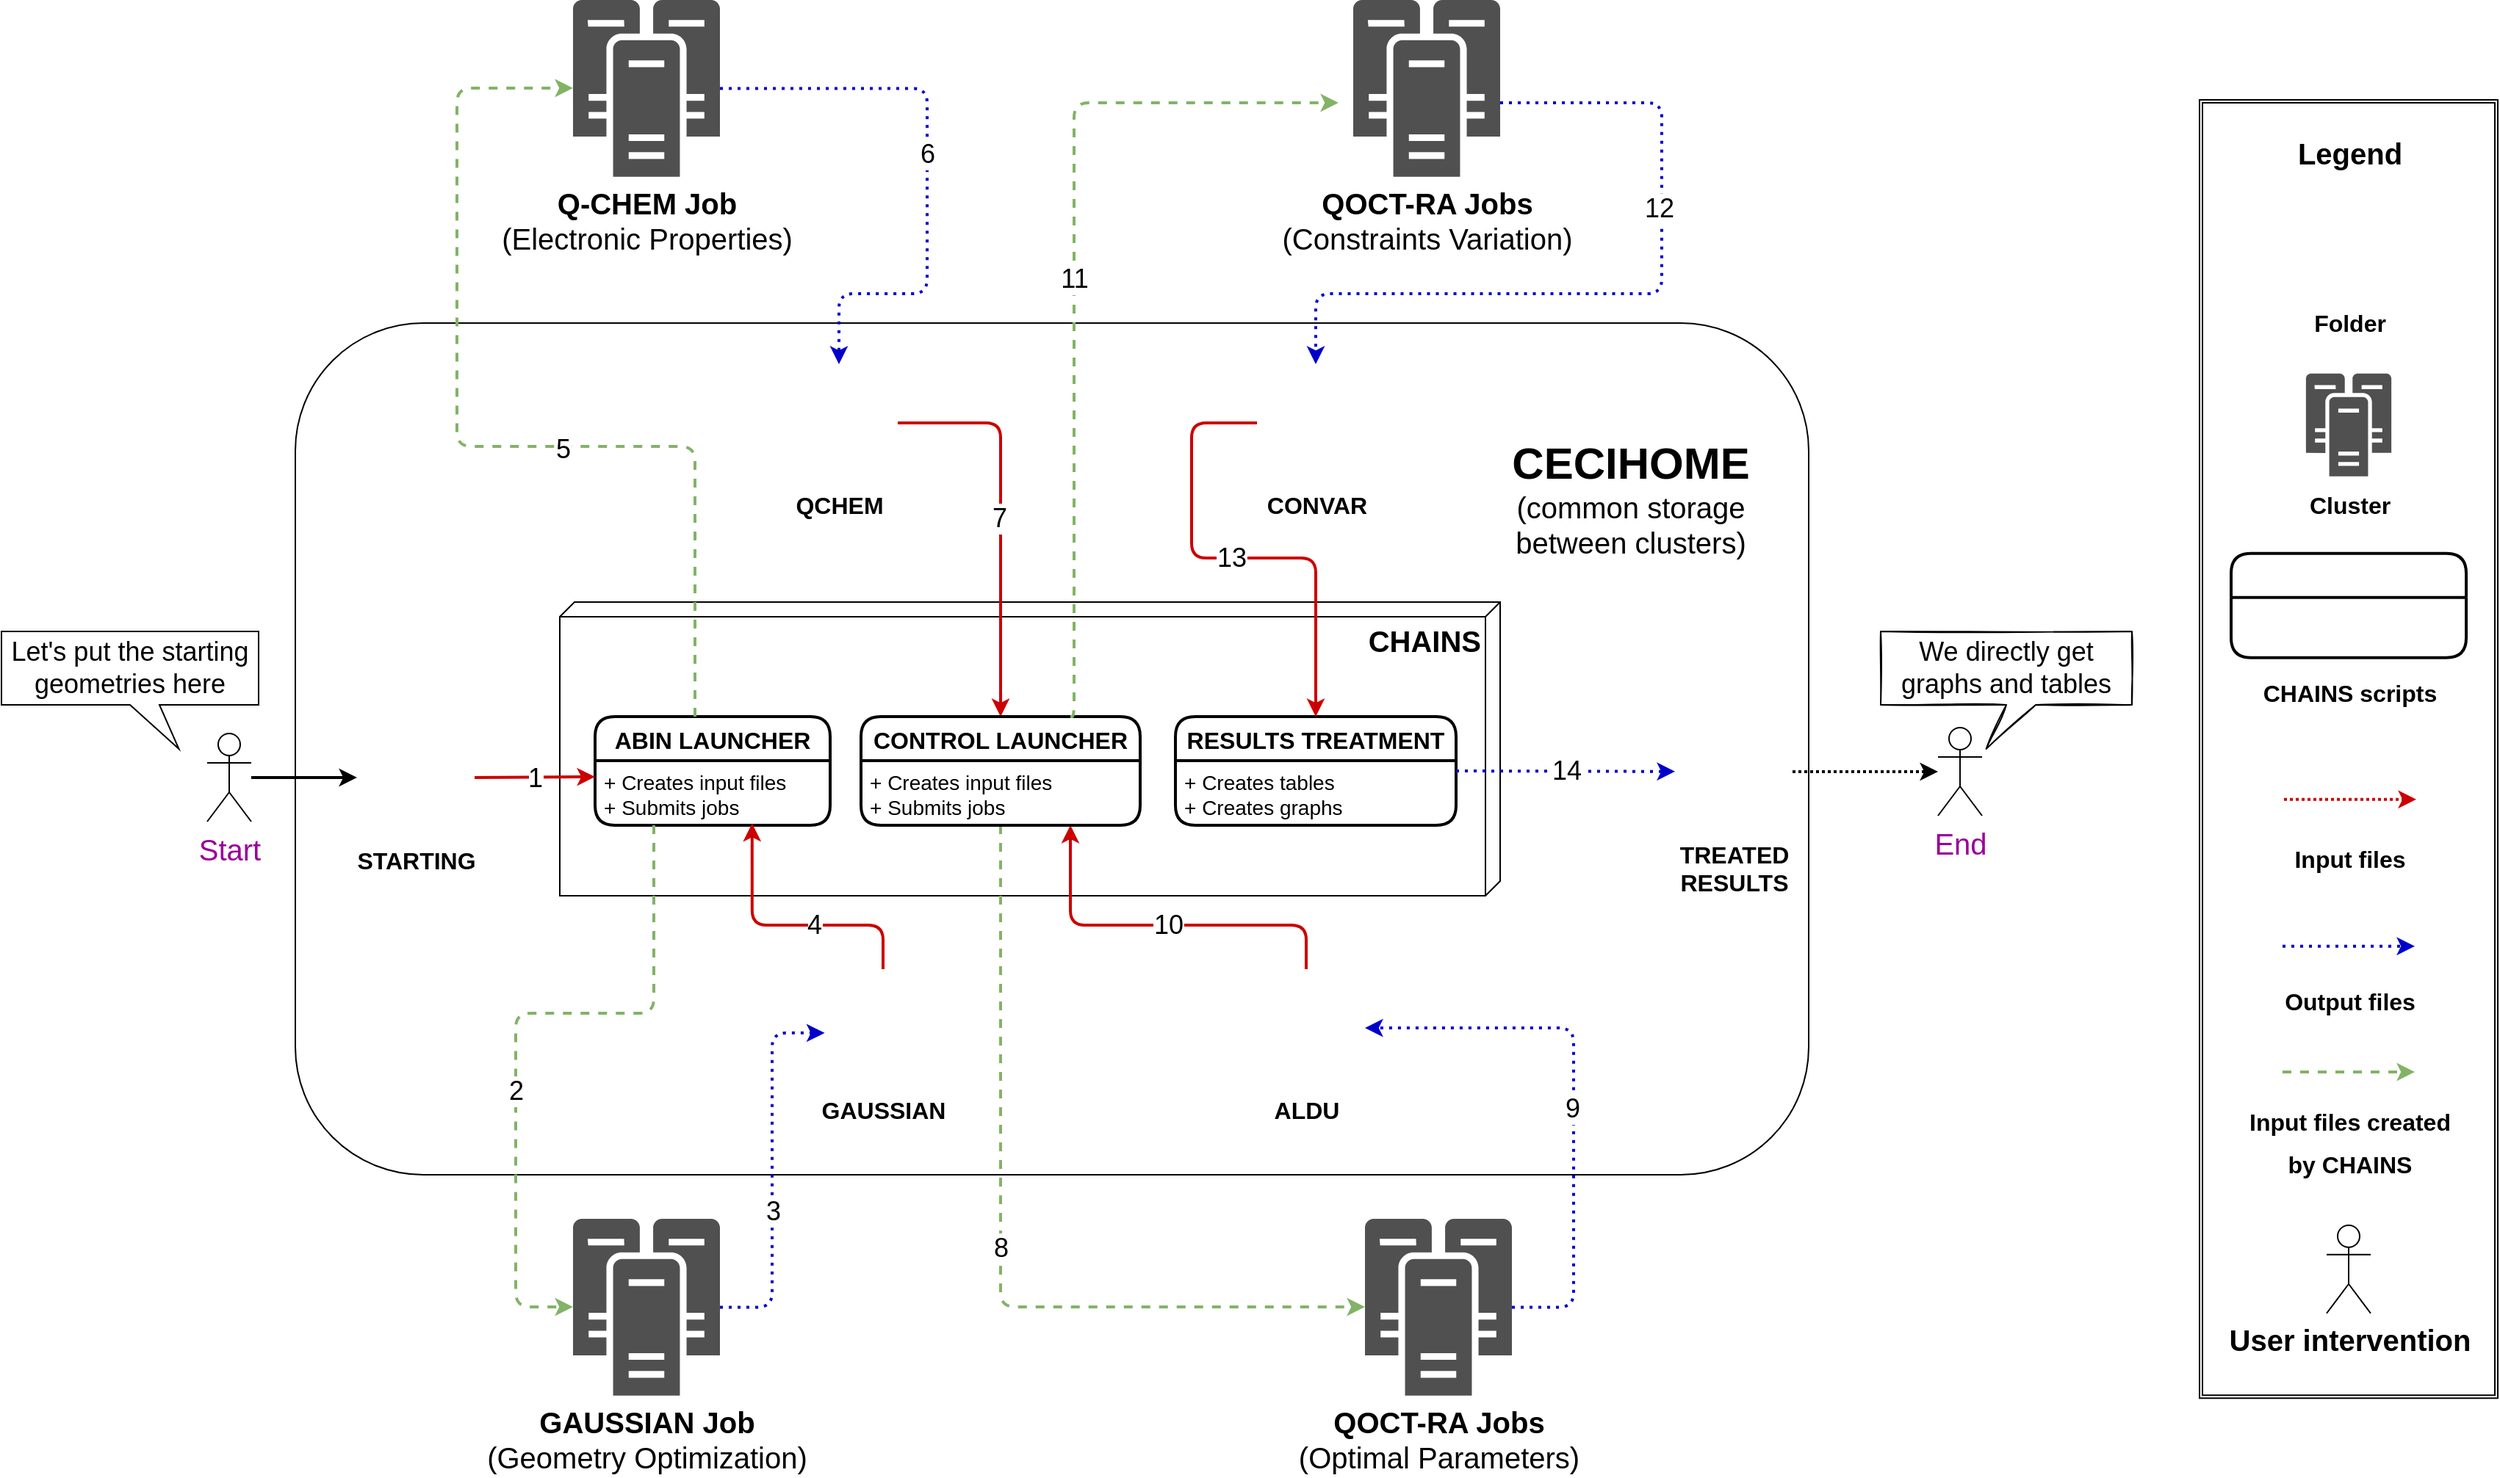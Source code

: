 <mxfile version="20.2.2"><diagram id="oDAFBVokc_pXZUpDWFh-" name="Page-1"><mxGraphModel dx="2370" dy="1253" grid="1" gridSize="10" guides="1" tooltips="1" connect="1" arrows="1" fold="1" page="1" pageScale="1" pageWidth="1500" pageHeight="1200" math="0" shadow="0"><root><mxCell id="0"/><mxCell id="1" parent="0"/><mxCell id="QxO57SGYFA1e94odiCVw-58" value="" style="whiteSpace=wrap;html=1;fontSize=20;align=right;rounded=1;" parent="1" vertex="1"><mxGeometry x="250" y="310" width="1030" height="580" as="geometry"/></mxCell><mxCell id="QxO57SGYFA1e94odiCVw-16" value="&lt;div style=&quot;font-size: 20px&quot; align=&quot;right&quot;&gt;&lt;b style=&quot;font-size: 20px&quot;&gt;CHAINS&lt;/b&gt;&lt;/div&gt;" style="verticalAlign=top;align=right;spacingTop=8;spacingLeft=2;spacingRight=12;shape=cube;size=10;direction=south;fontStyle=0;html=1;fontSize=20;rounded=1;" parent="1" vertex="1"><mxGeometry x="430" y="500" width="640" height="200" as="geometry"/></mxCell><mxCell id="QxO57SGYFA1e94odiCVw-7" value="&lt;span style=&quot;font-size: 16px&quot;&gt;STARTING&lt;/span&gt;" style="shape=image;html=1;verticalAlign=top;verticalLabelPosition=bottom;labelBackgroundColor=#ffffff;imageAspect=0;aspect=fixed;image=https://cdn2.iconfinder.com/data/icons/essential-web-3/50/folder-open-storage-file-organize-128.png;fontSize=16;fontStyle=1;rounded=1;" parent="1" vertex="1"><mxGeometry x="292" y="579.5" width="80" height="80" as="geometry"/></mxCell><mxCell id="QxO57SGYFA1e94odiCVw-10" value="GAUSSIAN" style="shape=image;html=1;verticalAlign=top;verticalLabelPosition=bottom;labelBackgroundColor=#ffffff;imageAspect=0;aspect=fixed;image=https://cdn2.iconfinder.com/data/icons/essential-web-3/50/folder-open-storage-file-organize-128.png;fontSize=16;fontStyle=1;rounded=1;" parent="1" vertex="1"><mxGeometry x="610" y="750" width="80" height="80" as="geometry"/></mxCell><mxCell id="QxO57SGYFA1e94odiCVw-11" value="QCHEM" style="shape=image;html=1;verticalAlign=top;verticalLabelPosition=bottom;labelBackgroundColor=#ffffff;imageAspect=0;aspect=fixed;image=https://cdn2.iconfinder.com/data/icons/essential-web-3/50/folder-open-storage-file-organize-128.png;fontSize=16;fontStyle=1;rounded=1;" parent="1" vertex="1"><mxGeometry x="580" y="338" width="80" height="80" as="geometry"/></mxCell><mxCell id="QxO57SGYFA1e94odiCVw-12" value="ALDU" style="shape=image;html=1;verticalAlign=top;verticalLabelPosition=bottom;labelBackgroundColor=#ffffff;imageAspect=0;aspect=fixed;image=https://cdn2.iconfinder.com/data/icons/essential-web-3/50/folder-open-storage-file-organize-128.png;fontSize=16;fontStyle=1;rounded=1;" parent="1" vertex="1"><mxGeometry x="898" y="750" width="80" height="80" as="geometry"/></mxCell><mxCell id="QxO57SGYFA1e94odiCVw-13" value="TREATED&lt;br&gt;RESULTS" style="shape=image;html=1;verticalAlign=top;verticalLabelPosition=bottom;labelBackgroundColor=#ffffff;imageAspect=0;aspect=fixed;image=https://cdn2.iconfinder.com/data/icons/essential-web-3/50/folder-open-storage-file-organize-128.png;fontSize=16;fontStyle=1;rounded=1;" parent="1" vertex="1"><mxGeometry x="1189" y="575.5" width="80" height="80" as="geometry"/></mxCell><mxCell id="QxO57SGYFA1e94odiCVw-34" value="&lt;b&gt;GAUSSIAN Job&lt;/b&gt; &lt;br&gt;(Geometry Optimization)" style="pointerEvents=1;shadow=0;dashed=0;html=1;strokeColor=none;fillColor=#505050;labelPosition=center;verticalLabelPosition=bottom;verticalAlign=top;outlineConnect=0;align=center;shape=mxgraph.office.servers.cluster_server;fontSize=20;aspect=fixed;rounded=1;" parent="1" vertex="1"><mxGeometry x="439" y="920" width="100" height="120.41" as="geometry"/></mxCell><mxCell id="QxO57SGYFA1e94odiCVw-43" value="&lt;b&gt;Q-CHEM Job&lt;/b&gt; &lt;br&gt;&lt;div&gt;(Electronic Properties)&lt;/div&gt;" style="pointerEvents=1;shadow=0;dashed=0;html=1;strokeColor=none;fillColor=#505050;labelPosition=center;verticalLabelPosition=bottom;verticalAlign=top;outlineConnect=0;align=center;shape=mxgraph.office.servers.cluster_server;fontSize=20;aspect=fixed;rounded=1;" parent="1" vertex="1"><mxGeometry x="439" y="90" width="100" height="120.41" as="geometry"/></mxCell><mxCell id="QxO57SGYFA1e94odiCVw-48" value="&lt;b&gt;QOCT-RA Jobs&lt;/b&gt; &lt;br&gt;(Optimal Parameters)" style="pointerEvents=1;shadow=0;dashed=0;html=1;strokeColor=none;fillColor=#505050;labelPosition=center;verticalLabelPosition=bottom;verticalAlign=top;outlineConnect=0;align=center;shape=mxgraph.office.servers.cluster_server;fontSize=20;aspect=fixed;rounded=1;" parent="1" vertex="1"><mxGeometry x="978" y="920" width="100" height="120.41" as="geometry"/></mxCell><mxCell id="QxO57SGYFA1e94odiCVw-59" value="&lt;font style=&quot;font-size: 30px&quot;&gt;&lt;b&gt;CECIHOME&lt;/b&gt;&lt;/font&gt;&lt;br&gt;&lt;div&gt;(common storage &lt;br&gt;&lt;/div&gt;&lt;div&gt;between clusters)&lt;/div&gt;" style="text;html=1;strokeColor=none;fillColor=none;align=center;verticalAlign=middle;whiteSpace=wrap;fontSize=20;rounded=1;" parent="1" vertex="1"><mxGeometry x="1049" y="370" width="220" height="118" as="geometry"/></mxCell><mxCell id="QxO57SGYFA1e94odiCVw-60" value="&lt;font color=&quot;#990099&quot;&gt;Start&lt;/font&gt;" style="shape=umlActor;verticalLabelPosition=bottom;verticalAlign=top;html=1;outlineConnect=0;fontSize=20;align=center;rounded=1;" parent="1" vertex="1"><mxGeometry x="190" y="589.5" width="30" height="60" as="geometry"/></mxCell><mxCell id="QxO57SGYFA1e94odiCVw-64" value="&lt;font color=&quot;#990099&quot;&gt;End&lt;/font&gt;" style="shape=umlActor;verticalLabelPosition=bottom;verticalAlign=top;html=1;outlineConnect=0;fontSize=20;align=center;rounded=1;" parent="1" vertex="1"><mxGeometry x="1368" y="585.5" width="30" height="60" as="geometry"/></mxCell><mxCell id="QxO57SGYFA1e94odiCVw-25" value="ABIN LAUNCHER" style="swimlane;childLayout=stackLayout;horizontal=1;startSize=30;horizontalStack=0;fontSize=16;fontStyle=1;strokeWidth=2;resizeParent=0;resizeLast=1;shadow=0;dashed=0;align=center;rounded=1;" parent="1" vertex="1"><mxGeometry x="454" y="578" width="160" height="74" as="geometry"/></mxCell><mxCell id="QxO57SGYFA1e94odiCVw-26" value="+ Creates input files&#xA;+ Submits jobs" style="align=left;strokeColor=none;fillColor=none;spacingLeft=4;fontSize=14;verticalAlign=top;resizable=0;rotatable=0;part=1;rounded=1;" parent="QxO57SGYFA1e94odiCVw-25" vertex="1"><mxGeometry y="30" width="160" height="44" as="geometry"/></mxCell><mxCell id="QxO57SGYFA1e94odiCVw-29" value="RESULTS TREATMENT" style="swimlane;childLayout=stackLayout;horizontal=1;startSize=30;horizontalStack=0;fontSize=16;fontStyle=1;strokeWidth=2;resizeParent=0;resizeLast=1;shadow=0;dashed=0;align=center;rounded=1;" parent="1" vertex="1"><mxGeometry x="849" y="577.995" width="191" height="74.01" as="geometry"/></mxCell><mxCell id="QxO57SGYFA1e94odiCVw-30" value="+ Creates tables&#xA;+ Creates graphs" style="align=left;strokeColor=none;fillColor=none;spacingLeft=4;fontSize=14;verticalAlign=top;resizable=0;rotatable=0;part=1;rounded=1;" parent="QxO57SGYFA1e94odiCVw-29" vertex="1"><mxGeometry y="30" width="191" height="44.01" as="geometry"/></mxCell><mxCell id="eIyXIAfSM2_SocFCffGe-3" value="" style="endArrow=classic;html=1;fontSize=20;strokeWidth=2;" parent="1" source="QxO57SGYFA1e94odiCVw-60" target="QxO57SGYFA1e94odiCVw-7" edge="1"><mxGeometry relative="1" as="geometry"><mxPoint x="70" y="734" as="sourcePoint"/><mxPoint x="170" y="734" as="targetPoint"/></mxGeometry></mxCell><mxCell id="eIyXIAfSM2_SocFCffGe-5" value="" style="endArrow=classic;html=1;fontSize=20;entryX=0;entryY=0.25;entryDx=0;entryDy=0;strokeColor=#CC0000;exitX=1;exitY=0.5;exitDx=0;exitDy=0;strokeWidth=2;" parent="1" source="QxO57SGYFA1e94odiCVw-7" target="QxO57SGYFA1e94odiCVw-26" edge="1"><mxGeometry relative="1" as="geometry"><mxPoint x="298" y="620" as="sourcePoint"/><mxPoint x="400" y="740" as="targetPoint"/></mxGeometry></mxCell><mxCell id="eIyXIAfSM2_SocFCffGe-6" value="1" style="edgeLabel;resizable=0;html=1;align=center;verticalAlign=middle;fontSize=18;rounded=1;" parent="eIyXIAfSM2_SocFCffGe-5" connectable="0" vertex="1"><mxGeometry relative="1" as="geometry"/></mxCell><mxCell id="eIyXIAfSM2_SocFCffGe-8" value="" style="endArrow=classic;html=1;fontSize=20;jumpStyle=none;edgeStyle=orthogonalEdgeStyle;strokeColor=#82b366;dashed=1;exitX=0.25;exitY=1;exitDx=0;exitDy=0;fillColor=#d5e8d4;strokeWidth=2;" parent="1" source="QxO57SGYFA1e94odiCVw-26" target="QxO57SGYFA1e94odiCVw-34" edge="1"><mxGeometry relative="1" as="geometry"><mxPoint x="510" y="650" as="sourcePoint"/><mxPoint x="470" y="620.25" as="targetPoint"/><Array as="points"><mxPoint x="494" y="780"/><mxPoint x="400" y="780"/><mxPoint x="400" y="980"/></Array></mxGeometry></mxCell><mxCell id="eIyXIAfSM2_SocFCffGe-9" value="2" style="edgeLabel;resizable=0;html=1;align=center;verticalAlign=middle;fontSize=18;rounded=1;" parent="eIyXIAfSM2_SocFCffGe-8" connectable="0" vertex="1"><mxGeometry relative="1" as="geometry"><mxPoint y="44" as="offset"/></mxGeometry></mxCell><mxCell id="eIyXIAfSM2_SocFCffGe-10" value="" style="endArrow=classic;html=1;fontSize=20;jumpStyle=none;entryX=0.003;entryY=0.543;entryDx=0;entryDy=0;entryPerimeter=0;edgeStyle=orthogonalEdgeStyle;strokeColor=#0000CC;dashed=1;dashPattern=1 2;strokeWidth=2;" parent="1" source="QxO57SGYFA1e94odiCVw-34" target="QxO57SGYFA1e94odiCVw-10" edge="1"><mxGeometry relative="1" as="geometry"><mxPoint x="590" y="720" as="sourcePoint"/><mxPoint x="530" y="1030" as="targetPoint"/></mxGeometry></mxCell><mxCell id="eIyXIAfSM2_SocFCffGe-11" value="3" style="edgeLabel;resizable=0;html=1;align=center;verticalAlign=middle;fontSize=18;rounded=1;" parent="eIyXIAfSM2_SocFCffGe-10" connectable="0" vertex="1"><mxGeometry relative="1" as="geometry"><mxPoint y="28" as="offset"/></mxGeometry></mxCell><mxCell id="eIyXIAfSM2_SocFCffGe-14" value="" style="endArrow=classic;html=1;fontSize=20;jumpStyle=none;entryX=0.668;entryY=0.972;entryDx=0;entryDy=0;entryPerimeter=0;edgeStyle=orthogonalEdgeStyle;exitX=0.5;exitY=0;exitDx=0;exitDy=0;strokeColor=#CC0000;strokeWidth=2;" parent="1" source="QxO57SGYFA1e94odiCVw-10" target="QxO57SGYFA1e94odiCVw-26" edge="1"><mxGeometry relative="1" as="geometry"><mxPoint x="510" y="1030.2" as="sourcePoint"/><mxPoint x="620.24" y="803.44" as="targetPoint"/><Array as="points"><mxPoint x="650" y="720"/><mxPoint x="561" y="720"/></Array></mxGeometry></mxCell><mxCell id="eIyXIAfSM2_SocFCffGe-15" value="4" style="edgeLabel;resizable=0;html=1;align=center;verticalAlign=middle;fontSize=18;rounded=1;" parent="eIyXIAfSM2_SocFCffGe-14" connectable="0" vertex="1"><mxGeometry relative="1" as="geometry"><mxPoint x="17" as="offset"/></mxGeometry></mxCell><mxCell id="eIyXIAfSM2_SocFCffGe-20" value="" style="endArrow=classic;html=1;fontSize=20;entryX=0.5;entryY=0;entryDx=0;entryDy=0;edgeStyle=orthogonalEdgeStyle;strokeColor=#CC0000;strokeWidth=2;" parent="1" target="QxO57SGYFA1e94odiCVw-27" edge="1"><mxGeometry relative="1" as="geometry"><mxPoint x="660" y="378" as="sourcePoint"/><mxPoint x="830" y="470.25" as="targetPoint"/><Array as="points"><mxPoint x="730" y="378"/></Array></mxGeometry></mxCell><mxCell id="eIyXIAfSM2_SocFCffGe-21" value="7" style="edgeLabel;resizable=0;html=1;align=center;verticalAlign=middle;fontSize=18;rounded=1;" parent="eIyXIAfSM2_SocFCffGe-20" connectable="0" vertex="1"><mxGeometry relative="1" as="geometry"><mxPoint x="-1" as="offset"/></mxGeometry></mxCell><mxCell id="eIyXIAfSM2_SocFCffGe-22" value="" style="endArrow=classic;html=1;fontSize=20;exitX=0.5;exitY=1;exitDx=0;exitDy=0;edgeStyle=orthogonalEdgeStyle;strokeColor=#82b366;dashed=1;fillColor=#d5e8d4;strokeWidth=2;" parent="1" source="QxO57SGYFA1e94odiCVw-27" target="QxO57SGYFA1e94odiCVw-48" edge="1"><mxGeometry relative="1" as="geometry"><mxPoint x="750" y="878.41" as="sourcePoint"/><mxPoint x="790" y="1080.41" as="targetPoint"/><Array as="points"><mxPoint x="730" y="980"/></Array></mxGeometry></mxCell><mxCell id="eIyXIAfSM2_SocFCffGe-23" value="8" style="edgeLabel;resizable=0;html=1;align=center;verticalAlign=middle;fontSize=18;rounded=1;" parent="eIyXIAfSM2_SocFCffGe-22" connectable="0" vertex="1"><mxGeometry relative="1" as="geometry"><mxPoint as="offset"/></mxGeometry></mxCell><mxCell id="eIyXIAfSM2_SocFCffGe-24" value="" style="endArrow=classic;html=1;fontSize=20;entryX=1;entryY=0.5;entryDx=0;entryDy=0;edgeStyle=orthogonalEdgeStyle;strokeColor=#0000CC;dashed=1;dashPattern=1 2;strokeWidth=2;" parent="1" source="QxO57SGYFA1e94odiCVw-48" target="QxO57SGYFA1e94odiCVw-12" edge="1"><mxGeometry relative="1" as="geometry"><mxPoint x="720" y="388" as="sourcePoint"/><mxPoint x="760" y="590" as="targetPoint"/><Array as="points"><mxPoint x="1120" y="980"/><mxPoint x="1120" y="790"/></Array></mxGeometry></mxCell><mxCell id="eIyXIAfSM2_SocFCffGe-25" value="9" style="edgeLabel;resizable=0;html=1;align=center;verticalAlign=middle;fontSize=18;rounded=1;" parent="eIyXIAfSM2_SocFCffGe-24" connectable="0" vertex="1"><mxGeometry relative="1" as="geometry"><mxPoint x="-1" y="10" as="offset"/></mxGeometry></mxCell><mxCell id="eIyXIAfSM2_SocFCffGe-26" value="" style="endArrow=classic;html=1;fontSize=20;jumpStyle=none;edgeStyle=orthogonalEdgeStyle;strokeColor=#CC0000;strokeWidth=2;entryX=0.75;entryY=1;entryDx=0;entryDy=0;" parent="1" source="QxO57SGYFA1e94odiCVw-12" target="QxO57SGYFA1e94odiCVw-27" edge="1"><mxGeometry relative="1" as="geometry"><mxPoint x="873.12" y="750" as="sourcePoint"/><mxPoint x="949" y="654" as="targetPoint"/><Array as="points"><mxPoint x="870" y="720"/><mxPoint x="778" y="720"/><mxPoint x="778" y="690"/></Array></mxGeometry></mxCell><mxCell id="eIyXIAfSM2_SocFCffGe-27" value="10" style="edgeLabel;resizable=0;html=1;align=center;verticalAlign=middle;fontSize=18;rounded=1;" parent="eIyXIAfSM2_SocFCffGe-26" connectable="0" vertex="1"><mxGeometry relative="1" as="geometry"><mxPoint x="5" as="offset"/></mxGeometry></mxCell><mxCell id="eIyXIAfSM2_SocFCffGe-28" value="" style="endArrow=classic;html=1;fontSize=20;exitX=1;exitY=0.5;exitDx=0;exitDy=0;strokeColor=#0000CC;dashed=1;dashPattern=1 2;strokeWidth=2;" parent="1" source="QxO57SGYFA1e94odiCVw-29" target="QxO57SGYFA1e94odiCVw-13" edge="1"><mxGeometry relative="1" as="geometry"><mxPoint x="1032" y="690" as="sourcePoint"/><mxPoint x="1204" y="690.25" as="targetPoint"/></mxGeometry></mxCell><mxCell id="eIyXIAfSM2_SocFCffGe-29" value="14" style="edgeLabel;resizable=0;html=1;align=center;verticalAlign=middle;fontSize=18;rounded=1;" parent="eIyXIAfSM2_SocFCffGe-28" connectable="0" vertex="1"><mxGeometry relative="1" as="geometry"/></mxCell><mxCell id="eIyXIAfSM2_SocFCffGe-30" value="" style="endArrow=classic;html=1;fontSize=20;exitX=1;exitY=0.5;exitDx=0;exitDy=0;dashed=1;dashPattern=1 1;strokeWidth=2;" parent="1" source="QxO57SGYFA1e94odiCVw-13" target="QxO57SGYFA1e94odiCVw-64" edge="1"><mxGeometry relative="1" as="geometry"><mxPoint x="1280" y="700.0" as="sourcePoint"/><mxPoint x="1454" y="700" as="targetPoint"/></mxGeometry></mxCell><mxCell id="eIyXIAfSM2_SocFCffGe-32" value="" style="endArrow=classic;html=1;fontSize=20;jumpStyle=none;exitX=0.425;exitY=0;exitDx=0;exitDy=0;edgeStyle=orthogonalEdgeStyle;strokeColor=#82b366;dashed=1;exitPerimeter=0;fillColor=#d5e8d4;strokeWidth=2;" parent="1" source="QxO57SGYFA1e94odiCVw-25" target="QxO57SGYFA1e94odiCVw-43" edge="1"><mxGeometry relative="1" as="geometry"><mxPoint x="550" y="580" as="sourcePoint"/><mxPoint x="350" y="150" as="targetPoint"/><Array as="points"><mxPoint x="522" y="394"/><mxPoint x="360" y="394"/><mxPoint x="360" y="150"/></Array></mxGeometry></mxCell><mxCell id="eIyXIAfSM2_SocFCffGe-33" value="5" style="edgeLabel;resizable=0;html=1;align=center;verticalAlign=middle;fontSize=18;rounded=1;" parent="eIyXIAfSM2_SocFCffGe-32" connectable="0" vertex="1"><mxGeometry relative="1" as="geometry"><mxPoint x="60" y="2" as="offset"/></mxGeometry></mxCell><mxCell id="QxO57SGYFA1e94odiCVw-27" value="CONTROL LAUNCHER" style="swimlane;childLayout=stackLayout;horizontal=1;startSize=30;horizontalStack=0;fontSize=16;fontStyle=1;strokeWidth=2;resizeParent=0;resizeLast=1;shadow=0;dashed=0;align=center;rounded=1;" parent="1" vertex="1"><mxGeometry x="635" y="578" width="190" height="74" as="geometry"/></mxCell><mxCell id="QxO57SGYFA1e94odiCVw-28" value="+ Creates input files&#xA;+ Submits jobs" style="align=left;strokeColor=none;fillColor=none;spacingLeft=4;fontSize=14;verticalAlign=top;resizable=0;rotatable=0;part=1;rounded=1;" parent="QxO57SGYFA1e94odiCVw-27" vertex="1"><mxGeometry y="30" width="190" height="44" as="geometry"/></mxCell><mxCell id="7hMAUDIdM-frHvh-ObMO-23" value="&lt;div align=&quot;center&quot;&gt;Let's put the starting geometries here&lt;/div&gt;" style="shape=callout;whiteSpace=wrap;html=1;perimeter=calloutPerimeter;fontSize=18;align=center;position2=0.69;" parent="1" vertex="1"><mxGeometry x="50" y="520" width="175" height="80" as="geometry"/></mxCell><mxCell id="7hMAUDIdM-frHvh-ObMO-24" value="We directly get graphs and tables" style="shape=callout;whiteSpace=wrap;html=1;perimeter=calloutPerimeter;fontSize=18;align=center;position2=0.42;sketch=1;" parent="1" vertex="1"><mxGeometry x="1329" y="520" width="171" height="80" as="geometry"/></mxCell><mxCell id="eIyXIAfSM2_SocFCffGe-18" value="" style="endArrow=classic;html=1;fontSize=20;edgeStyle=orthogonalEdgeStyle;entryX=0.5;entryY=0;entryDx=0;entryDy=0;strokeColor=#0000CC;dashed=1;dashPattern=1 2;strokeWidth=2;" parent="1" source="QxO57SGYFA1e94odiCVw-43" target="QxO57SGYFA1e94odiCVw-11" edge="1"><mxGeometry relative="1" as="geometry"><mxPoint x="590" y="140" as="sourcePoint"/><mxPoint x="760" y="338" as="targetPoint"/><Array as="points"><mxPoint x="680" y="150"/><mxPoint x="680" y="290"/><mxPoint x="620" y="290"/></Array></mxGeometry></mxCell><mxCell id="eIyXIAfSM2_SocFCffGe-19" value="6" style="edgeLabel;resizable=0;html=1;align=center;verticalAlign=middle;fontSize=18;rounded=1;" parent="eIyXIAfSM2_SocFCffGe-18" connectable="0" vertex="1"><mxGeometry relative="1" as="geometry"><mxPoint y="-9" as="offset"/></mxGeometry></mxCell><mxCell id="66Vas3PQ9XI29hhNetnq-27" value="" style="group" parent="1" vertex="1" connectable="0"><mxGeometry x="1545.995" y="158.005" width="203" height="884.13" as="geometry"/></mxCell><mxCell id="66Vas3PQ9XI29hhNetnq-1" value="" style="shape=ext;double=1;rounded=0;whiteSpace=wrap;html=1;fontSize=20;rotation=90;" parent="66Vas3PQ9XI29hhNetnq-27" vertex="1"><mxGeometry x="-340.565" y="340.565" width="884.13" height="203" as="geometry"/></mxCell><mxCell id="66Vas3PQ9XI29hhNetnq-2" value="Legend" style="text;strokeColor=none;fillColor=none;html=1;fontSize=20;fontStyle=1;verticalAlign=middle;align=center;sketch=1;" parent="66Vas3PQ9XI29hhNetnq-27" vertex="1"><mxGeometry x="51.505" y="16.375" width="100" height="40" as="geometry"/></mxCell><mxCell id="66Vas3PQ9XI29hhNetnq-3" value="Folder" style="shape=image;html=1;verticalAlign=top;verticalLabelPosition=bottom;labelBackgroundColor=#ffffff;imageAspect=0;aspect=fixed;image=https://cdn2.iconfinder.com/data/icons/essential-web-3/50/folder-open-storage-file-organize-128.png;fontSize=16;fontStyle=1;rounded=1;" parent="66Vas3PQ9XI29hhNetnq-27" vertex="1"><mxGeometry x="66.505" y="66.375" width="70" height="70" as="geometry"/></mxCell><mxCell id="66Vas3PQ9XI29hhNetnq-4" value="&lt;b&gt;&lt;font style=&quot;font-size: 16px&quot;&gt;Cluster&lt;/font&gt;&lt;/b&gt;" style="pointerEvents=1;shadow=0;dashed=0;html=1;strokeColor=none;fillColor=#505050;labelPosition=center;verticalLabelPosition=bottom;verticalAlign=top;outlineConnect=0;align=center;shape=mxgraph.office.servers.cluster_server;fontSize=20;aspect=fixed;rounded=1;" parent="66Vas3PQ9XI29hhNetnq-27" vertex="1"><mxGeometry x="72.44" y="186.375" width="58.13" height="70" as="geometry"/></mxCell><mxCell id="66Vas3PQ9XI29hhNetnq-17" value="" style="group" parent="66Vas3PQ9XI29hhNetnq-27" vertex="1" connectable="0"><mxGeometry x="21.505" y="308.875" width="160" height="115.5" as="geometry"/></mxCell><mxCell id="66Vas3PQ9XI29hhNetnq-5" value="" style="swimlane;childLayout=stackLayout;horizontal=1;startSize=30;horizontalStack=0;fontSize=14;fontStyle=1;strokeWidth=2;resizeParent=0;resizeLast=1;shadow=0;dashed=0;align=center;rounded=1;aspect=fixed;container=0;" parent="66Vas3PQ9XI29hhNetnq-17" vertex="1"><mxGeometry width="160" height="71" as="geometry"/></mxCell><mxCell id="66Vas3PQ9XI29hhNetnq-6" value="CHAINS scripts" style="text;strokeColor=none;fillColor=none;html=1;fontSize=16;fontStyle=1;verticalAlign=middle;align=center;container=0;" parent="66Vas3PQ9XI29hhNetnq-17" vertex="1"><mxGeometry x="10" y="75.5" width="140" height="40" as="geometry"/></mxCell><mxCell id="66Vas3PQ9XI29hhNetnq-18" value="&lt;b&gt;&lt;font style=&quot;font-size: 20px;&quot;&gt;&lt;font style=&quot;font-size: 20px;&quot;&gt;User&lt;/font&gt;&lt;/font&gt; intervention&lt;br&gt;&lt;/b&gt;" style="shape=umlActor;verticalLabelPosition=bottom;verticalAlign=top;html=1;outlineConnect=0;fontSize=20;align=center;rounded=1;" parent="66Vas3PQ9XI29hhNetnq-27" vertex="1"><mxGeometry x="86.505" y="766.375" width="30" height="60" as="geometry"/></mxCell><mxCell id="7hMAUDIdM-frHvh-ObMO-14" value="&lt;div&gt;&lt;font style=&quot;font-size: 16px&quot;&gt;&lt;span&gt;&lt;font style=&quot;font-size: 16px&quot;&gt;&lt;font style=&quot;font-size: 16px&quot;&gt;Input&lt;/font&gt; files&lt;/font&gt;&lt;/span&gt; created &lt;br&gt;&lt;/font&gt;&lt;/div&gt;&lt;div&gt;&lt;font style=&quot;font-size: 16px&quot;&gt;by CHAINS&lt;/font&gt;&lt;/div&gt;" style="text;strokeColor=none;fillColor=none;html=1;fontSize=24;fontStyle=1;verticalAlign=middle;align=center;" parent="66Vas3PQ9XI29hhNetnq-27" vertex="1"><mxGeometry x="11.505" y="693.333" width="180" height="29.542" as="geometry"/></mxCell><mxCell id="66Vas3PQ9XI29hhNetnq-11" value="" style="endArrow=classic;html=1;dashed=1;dashPattern=1 2;strokeColor=#0000CC;strokeWidth=2;" parent="66Vas3PQ9XI29hhNetnq-27" edge="1"><mxGeometry width="50" height="50" relative="1" as="geometry"><mxPoint x="56.505" y="576.375" as="sourcePoint"/><mxPoint x="146.505" y="576.375" as="targetPoint"/></mxGeometry></mxCell><mxCell id="66Vas3PQ9XI29hhNetnq-12" value="&lt;span&gt;&lt;font style=&quot;font-size: 16px&quot;&gt;&lt;font style=&quot;font-size: 16px&quot;&gt;Output&lt;/font&gt; files&lt;br&gt;&lt;/font&gt;&lt;/span&gt;" style="text;strokeColor=none;fillColor=none;html=1;fontSize=24;fontStyle=1;verticalAlign=middle;align=center;" parent="66Vas3PQ9XI29hhNetnq-27" vertex="1"><mxGeometry x="51.505" y="599.158" width="100" height="24.967" as="geometry"/></mxCell><mxCell id="2M4D_UBos6zKvFOcv-xf-3" value="" style="endArrow=classic;html=1;dashed=1;strokeColor=#82b366;fillColor=#d5e8d4;strokeWidth=2;" parent="66Vas3PQ9XI29hhNetnq-27" edge="1"><mxGeometry width="50" height="50" relative="1" as="geometry"><mxPoint x="56.495" y="661.995" as="sourcePoint"/><mxPoint x="146.495" y="661.995" as="targetPoint"/></mxGeometry></mxCell><mxCell id="66Vas3PQ9XI29hhNetnq-8" value="" style="endArrow=classic;html=1;dashed=1;dashPattern=1 1;strokeColor=#CC0000;strokeWidth=2;" parent="66Vas3PQ9XI29hhNetnq-27" edge="1"><mxGeometry width="50" height="50" relative="1" as="geometry"><mxPoint x="57.505" y="476.375" as="sourcePoint"/><mxPoint x="147.505" y="476.375" as="targetPoint"/></mxGeometry></mxCell><mxCell id="66Vas3PQ9XI29hhNetnq-9" value="&lt;span&gt;&lt;font style=&quot;font-size: 16px&quot;&gt;&lt;font style=&quot;font-size: 16px&quot;&gt;Input&lt;/font&gt; files&lt;br&gt;&lt;/font&gt;&lt;/span&gt;" style="text;strokeColor=none;fillColor=none;html=1;fontSize=24;fontStyle=1;verticalAlign=middle;align=center;" parent="66Vas3PQ9XI29hhNetnq-27" vertex="1"><mxGeometry x="51.505" y="501.242" width="100" height="26.883" as="geometry"/></mxCell><mxCell id="t0rr48XrpXgkFN3YaH37-1" value="CONVAR" style="shape=image;html=1;verticalAlign=top;verticalLabelPosition=bottom;labelBackgroundColor=#ffffff;imageAspect=0;aspect=fixed;image=https://cdn2.iconfinder.com/data/icons/essential-web-3/50/folder-open-storage-file-organize-128.png;fontSize=16;fontStyle=1;rounded=1;" vertex="1" parent="1"><mxGeometry x="904.5" y="338" width="80" height="80" as="geometry"/></mxCell><mxCell id="t0rr48XrpXgkFN3YaH37-2" value="&lt;b&gt;QOCT-RA Jobs&lt;/b&gt; &lt;br&gt;(Constraints Variation)" style="pointerEvents=1;shadow=0;dashed=0;html=1;strokeColor=none;fillColor=#505050;labelPosition=center;verticalLabelPosition=bottom;verticalAlign=top;outlineConnect=0;align=center;shape=mxgraph.office.servers.cluster_server;fontSize=20;aspect=fixed;rounded=1;" vertex="1" parent="1"><mxGeometry x="970" y="90" width="100" height="120.41" as="geometry"/></mxCell><mxCell id="t0rr48XrpXgkFN3YaH37-5" value="" style="endArrow=classic;html=1;fontSize=20;edgeStyle=orthogonalEdgeStyle;entryX=0.5;entryY=0;entryDx=0;entryDy=0;strokeColor=#0000CC;dashed=1;dashPattern=1 2;strokeWidth=2;" edge="1" parent="1" source="t0rr48XrpXgkFN3YaH37-2" target="t0rr48XrpXgkFN3YaH37-1"><mxGeometry relative="1" as="geometry"><mxPoint x="1150" y="260" as="sourcePoint"/><mxPoint x="1260" y="338" as="targetPoint"/><Array as="points"><mxPoint x="1180" y="160"/><mxPoint x="1180" y="290"/><mxPoint x="945" y="290"/></Array></mxGeometry></mxCell><mxCell id="t0rr48XrpXgkFN3YaH37-6" value="&lt;div&gt;12&lt;/div&gt;" style="edgeLabel;resizable=0;html=1;align=center;verticalAlign=middle;fontSize=18;rounded=1;" connectable="0" vertex="1" parent="t0rr48XrpXgkFN3YaH37-5"><mxGeometry relative="1" as="geometry"><mxPoint x="20" y="-58" as="offset"/></mxGeometry></mxCell><mxCell id="t0rr48XrpXgkFN3YaH37-12" value="" style="endArrow=classic;html=1;fontSize=20;exitX=0.75;exitY=0;exitDx=0;exitDy=0;edgeStyle=orthogonalEdgeStyle;strokeColor=#82b366;dashed=1;fillColor=#d5e8d4;strokeWidth=2;entryX=-0.1;entryY=0.581;entryDx=0;entryDy=0;entryPerimeter=0;" edge="1" parent="1" source="QxO57SGYFA1e94odiCVw-27" target="t0rr48XrpXgkFN3YaH37-2"><mxGeometry relative="1" as="geometry"><mxPoint x="780" y="530" as="sourcePoint"/><mxPoint x="1028" y="858" as="targetPoint"/><Array as="points"><mxPoint x="780" y="578"/><mxPoint x="780" y="160"/></Array></mxGeometry></mxCell><mxCell id="t0rr48XrpXgkFN3YaH37-13" value="11" style="edgeLabel;resizable=0;html=1;align=center;verticalAlign=middle;fontSize=18;rounded=1;" connectable="0" vertex="1" parent="t0rr48XrpXgkFN3YaH37-12"><mxGeometry relative="1" as="geometry"><mxPoint as="offset"/></mxGeometry></mxCell><mxCell id="t0rr48XrpXgkFN3YaH37-15" value="" style="endArrow=classic;html=1;fontSize=20;entryX=0.5;entryY=0;entryDx=0;entryDy=0;edgeStyle=orthogonalEdgeStyle;strokeColor=#CC0000;strokeWidth=2;exitX=0;exitY=0.5;exitDx=0;exitDy=0;" edge="1" parent="1" source="t0rr48XrpXgkFN3YaH37-1" target="QxO57SGYFA1e94odiCVw-29"><mxGeometry relative="1" as="geometry"><mxPoint x="849" y="470" as="sourcePoint"/><mxPoint x="919" y="670" as="targetPoint"/><Array as="points"><mxPoint x="860" y="378"/><mxPoint x="860" y="470"/><mxPoint x="945" y="470"/></Array></mxGeometry></mxCell><mxCell id="t0rr48XrpXgkFN3YaH37-16" value="13" style="edgeLabel;resizable=0;html=1;align=center;verticalAlign=middle;fontSize=18;rounded=1;" connectable="0" vertex="1" parent="t0rr48XrpXgkFN3YaH37-15"><mxGeometry relative="1" as="geometry"><mxPoint x="-1" as="offset"/></mxGeometry></mxCell></root></mxGraphModel></diagram></mxfile>